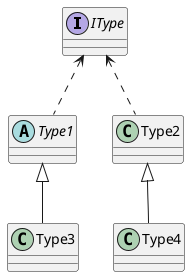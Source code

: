 @startuml

interface IType
abstract class Type1
class Type2
class Type3
class Type4

IType <.. Type1
IType <.. Type2
Type1 <|-- Type3
Type2 <|-- Type4

@enduml
